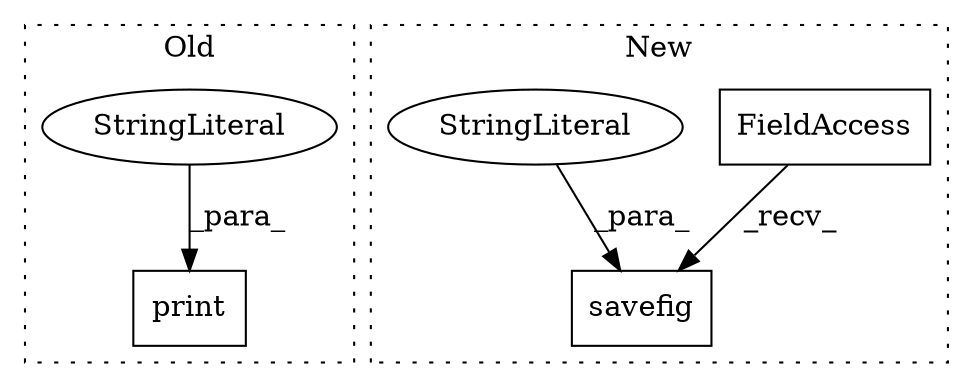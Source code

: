 digraph G {
subgraph cluster0 {
1 [label="print" a="32" s="1662,1700" l="6,1" shape="box"];
4 [label="StringLiteral" a="45" s="1668" l="32" shape="ellipse"];
label = "Old";
style="dotted";
}
subgraph cluster1 {
2 [label="savefig" a="32" s="1995,2024" l="8,1" shape="box"];
3 [label="FieldAccess" a="22" s="1977" l="17" shape="box"];
5 [label="StringLiteral" a="45" s="2003" l="21" shape="ellipse"];
label = "New";
style="dotted";
}
3 -> 2 [label="_recv_"];
4 -> 1 [label="_para_"];
5 -> 2 [label="_para_"];
}